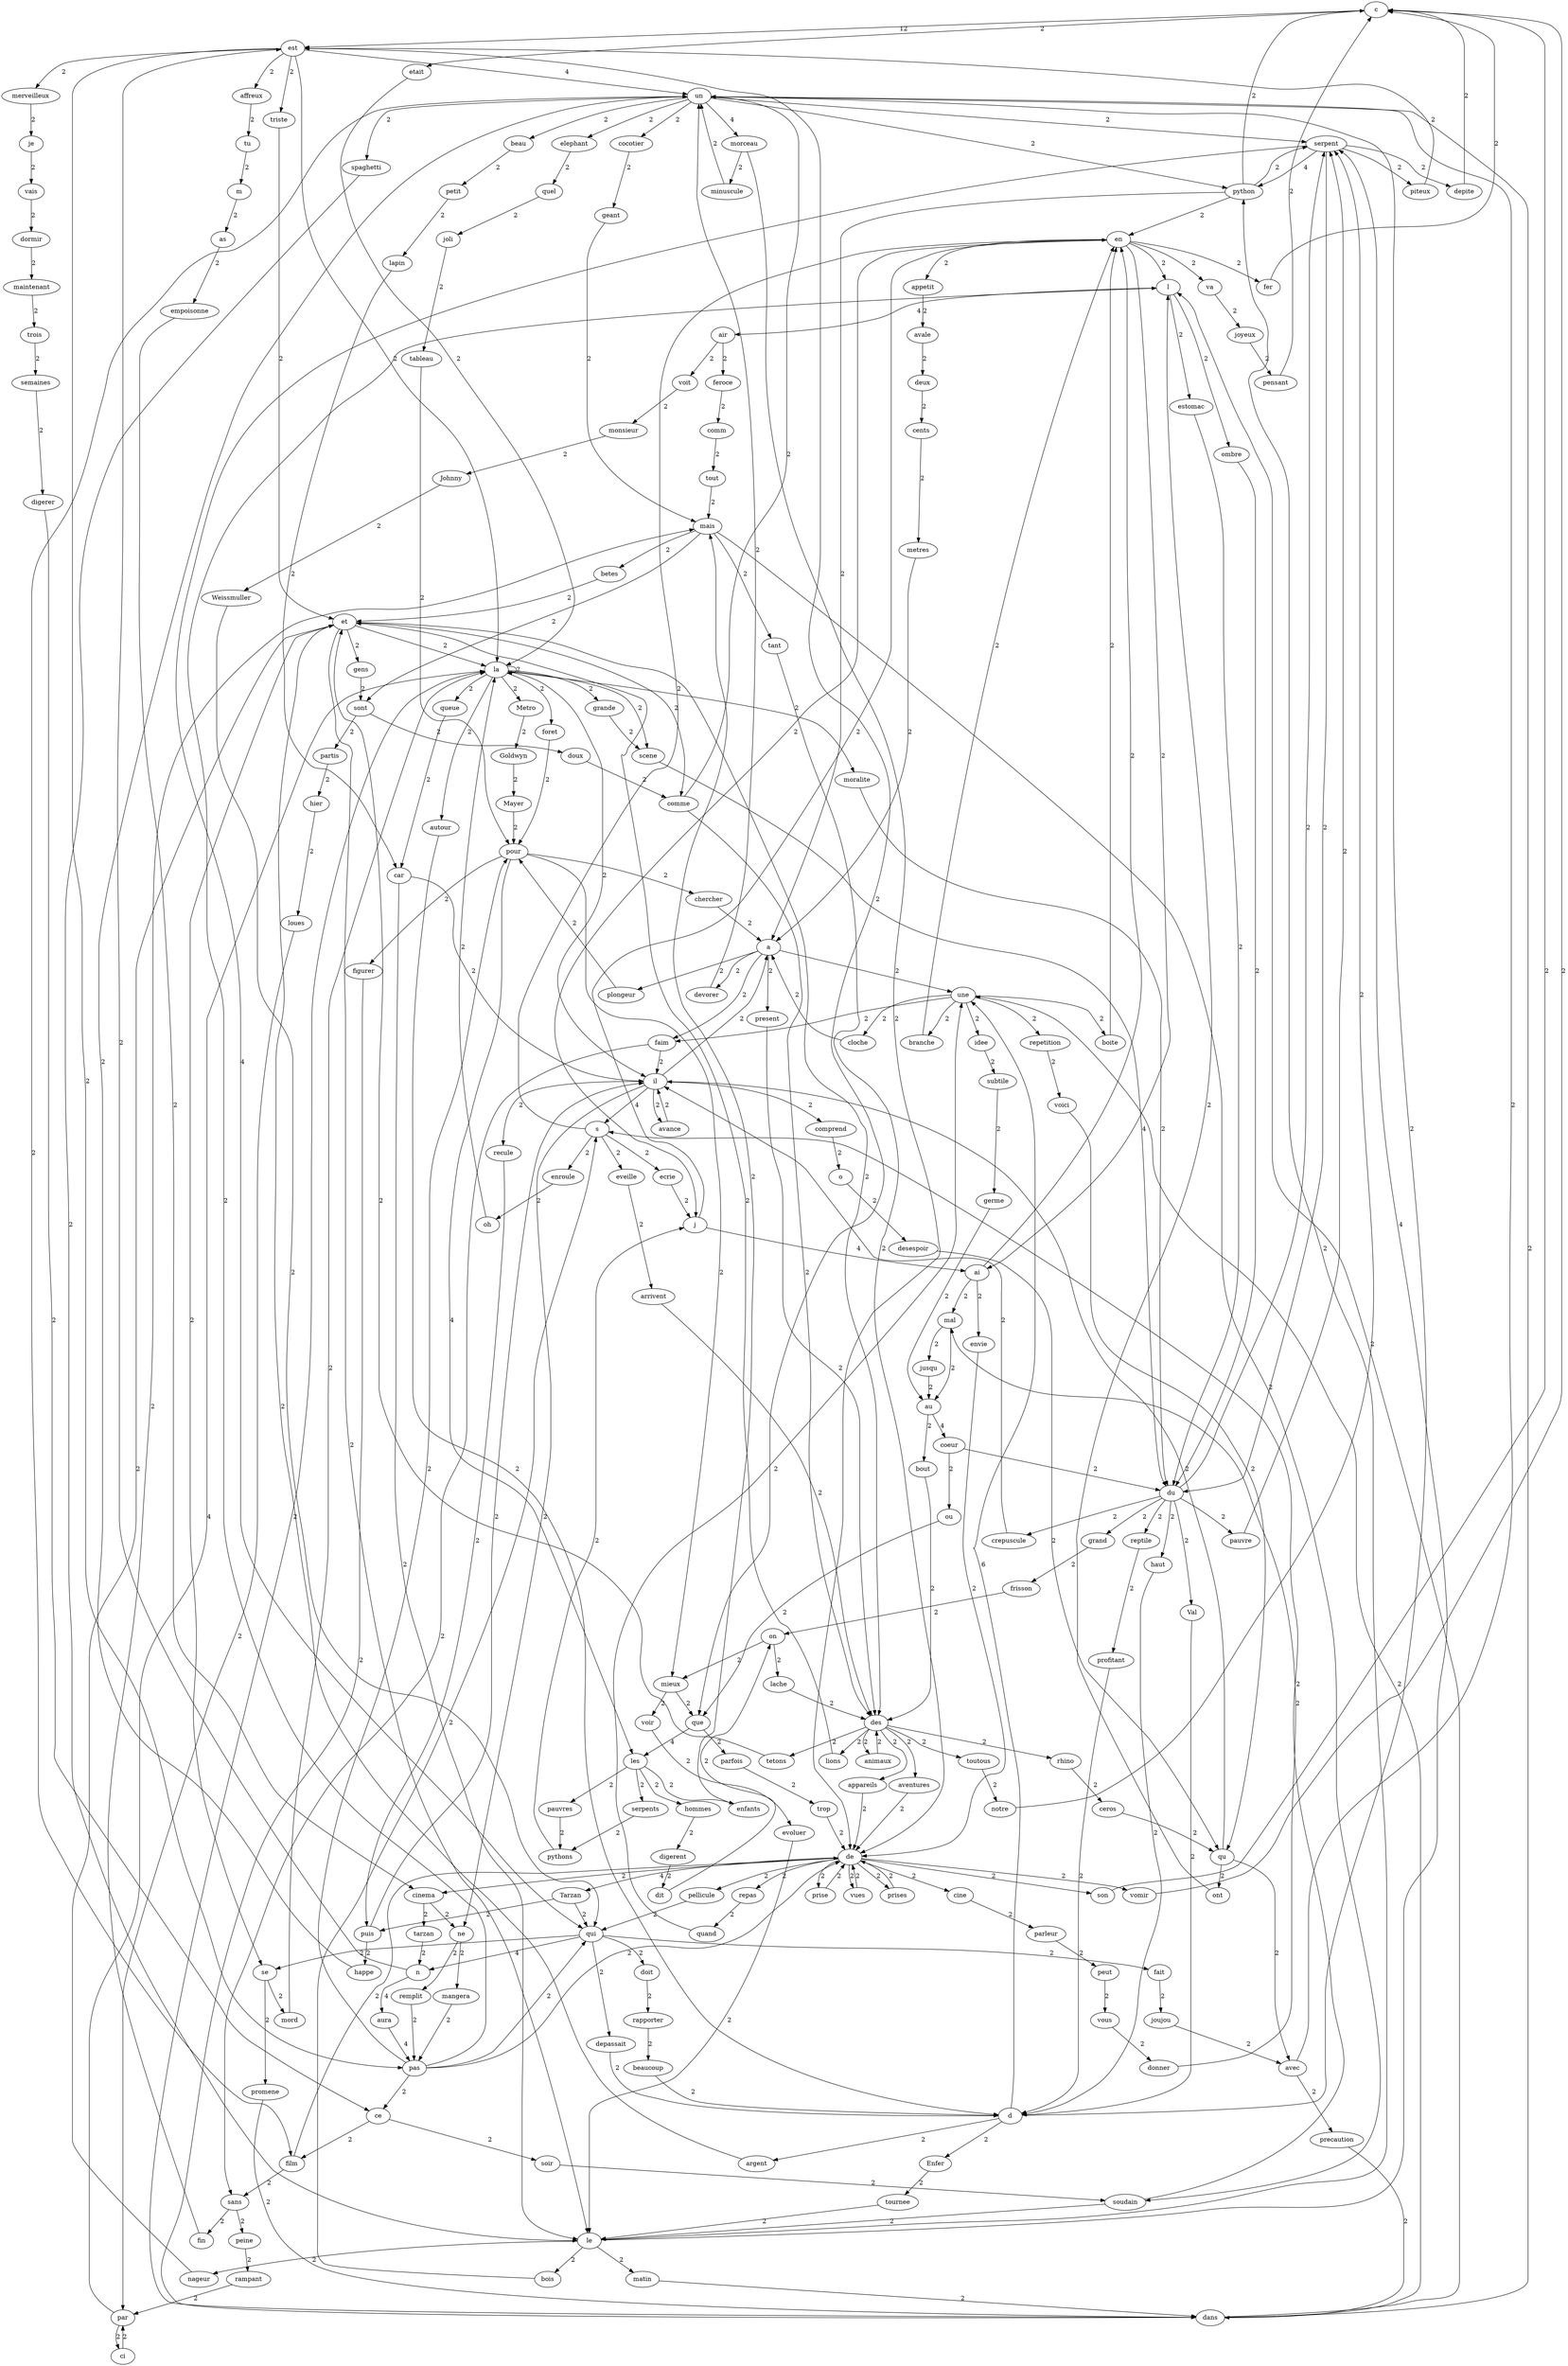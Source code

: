 digraph  {
c -> est [label=12]
c -> etait [label=2]
est -> un [label=4]
est -> triste [label=2]
est -> la [label=2]
est -> merveilleux [label=2]
est -> affreux [label=2]
est -> pas [label=2]
est -> que [label=2]
un -> serpent [label=2]
un -> python [label=2]
un -> beau [label=2]
un -> film [label=2]
un -> elephant [label=2]
un -> morceau [label=4]
un -> spaghetti [label=2]
un -> cocotier [label=2]
serpent -> python [label=4]
serpent -> qui [label=4]
serpent -> piteux [label=2]
serpent -> du [label=2]
serpent -> depite [label=2]
python -> c [label=2]
python -> serpent [label=2]
python -> a [label=2]
python -> en [label=2]
qui -> se [label=2]
qui -> doit [label=2]
qui -> fait [label=2]
qui -> n [label=4]
qui -> depassait [label=2]
se -> promene [label=2]
se -> mord [label=2]
promene -> dans [label=2]
dans -> la [label=2]
dans -> un [label=2]
dans -> l [label=2]
dans -> une [label=2]
la -> foret [label=2]
la -> Metro [label=2]
la -> queue [label=2]
la -> scene [label=2]
la -> grande [label=2]
la -> il [label=2]
la -> la [label=2]
la -> autour [label=2]
la -> moralite [label=2]
foret -> pour [label=2]
pour -> chercher [label=2]
pour -> figurer [label=2]
pour -> les [label=4]
pour -> mieux [label=2]
chercher -> a [label=2]
a -> devorer [label=2]
a -> faim [label=2]
a -> une [label=2]
a -> plongeur [label=2]
a -> present [label=2]
devorer -> un [label=2]
beau -> petit [label=2]
petit -> lapin [label=2]
lapin -> car [label=2]
car -> le [label=2]
car -> il [label=2]
le -> serpent [label=4]
le -> bois [label=2]
le -> matin [label=2]
le -> nageur [label=2]
le -> python [label=2]
faim -> il [label=2]
faim -> sans [label=2]
il -> a [label=2]
il -> comprend [label=2]
il -> ne [label=2]
il -> avance [label=2]
il -> recule [label=2]
il -> s [label=4]
une -> faim [label=2]
une -> branche [label=2]
une -> idee [label=2]
une -> repetition [label=2]
une -> boite [label=2]
une -> cloche [label=2]
sans -> fin [label=2]
sans -> peine [label=2]
fin -> mais [label=2]
mais -> betes [label=2]
mais -> sont [label=2]
mais -> tant [label=2]
mais -> soudain [label=2]
betes -> et [label=2]
et -> gens [label=2]
et -> le [label=2]
et -> se [label=2]
et -> des [label=2]
et -> comme [label=2]
et -> la [label=2]
gens -> sont [label=2]
sont -> partis [label=2]
sont -> doux [label=2]
partis -> hier [label=2]
hier -> loues [label=2]
loues -> par [label=2]
par -> la [label=4]
par -> ci [label=2]
Metro -> Goldwyn [label=2]
Goldwyn -> Mayer [label=2]
Mayer -> pour [label=2]
figurer -> dans [label=2]
film -> de [label=2]
film -> sans [label=2]
de -> Tarzan [label=4]
de -> prises [label=2]
de -> vues [label=2]
de -> prise [label=2]
de -> son [label=2]
de -> cinema [label=2]
de -> repas [label=2]
de -> pellicule [label=2]
de -> vomir [label=2]
de -> cine [label=2]
Tarzan -> qui [label=2]
Tarzan -> puis [label=2]
doit -> rapporter [label=2]
rapporter -> beaucoup [label=2]
beaucoup -> d [label=2]
d -> argent [label=2]
d -> une [label=6]
d -> Enfer [label=2]
d -> un [label=2]
argent -> et [label=2]
piteux -> est [label=2]
triste -> et [label=2]
mord -> la [label=2]
queue -> car [label=2]
comprend -> o [label=2]
o -> desespoir [label=2]
desespoir -> qu [label=2]
qu -> il [label=2]
qu -> ont [label=2]
qu -> avec [label=2]
ne -> mangera [label=2]
ne -> remplit [label=2]
mangera -> pas [label=2]
pas -> ce [label=2]
pas -> l [label=2]
pas -> qui [label=2]
pas -> de [label=2]
pas -> pour [label=2]
ce -> soir [label=2]
ce -> film [label=2]
soir -> soudain [label=2]
soudain -> le [label=2]
soudain -> s [label=2]
bois -> s [label=2]
s -> eveille [label=2]
s -> en [label=2]
s -> enroule [label=2]
s -> ecrie [label=2]
eveille -> arrivent [label=2]
arrivent -> des [label=2]
des -> appareils [label=2]
des -> animaux [label=2]
des -> lions [label=2]
des -> rhino [label=2]
des -> toutous [label=2]
des -> aventures [label=2]
des -> tetons [label=2]
appareils -> de [label=2]
prises -> de [label=2]
vues -> de [label=2]
prise -> de [label=2]
son -> c [label=2]
scene -> du [label=4]
du -> grand [label=2]
du -> haut [label=2]
du -> pauvre [label=2]
du -> reptile [label=2]
du -> crepuscule [label=2]
du -> Val [label=2]
du -> serpent [label=2]
grand -> frisson [label=2]
frisson -> on [label=2]
on -> lache [label=2]
on -> mieux [label=2]
lache -> des [label=2]
animaux -> des [label=2]
lions -> et [label=2]
rhino -> ceros [label=2]
ceros -> qu [label=2]
ont -> l [label=2]
l -> air [label=4]
l -> estomac [label=2]
l -> ombre [label=2]
air -> feroce [label=2]
air -> voit [label=2]
feroce -> comm [label=2]
comm -> tout [label=2]
tout -> mais [label=2]
doux -> comme [label=2]
comme -> des [label=2]
comme -> un [label=2]
toutous -> notre [label=2]
notre -> serpent [label=2]
haut -> d [label=2]
branche -> en [label=2]
en -> l [label=2]
en -> fer [label=2]
en -> appetit [label=2]
en -> va [label=2]
en -> j [label=2]
en -> ai [label=2]
voit -> monsieur [label=2]
monsieur -> Johnny [label=2]
Johnny -> Weissmuller [label=2]
Weissmuller -> qui [label=2]
fait -> joujou [label=2]
joujou -> avec [label=2]
avec -> un [label=2]
avec -> precaution [label=2]
elephant -> quel [label=2]
quel -> joli [label=2]
joli -> tableau [label=2]
tableau -> pour [label=2]
les -> enfants [label=2]
les -> pauvres [label=2]
les -> hommes [label=2]
les -> serpents [label=2]
enfants -> mais [label=2]
tant -> de [label=2]
cinema -> ne [label=2]
cinema -> tarzan [label=2]
remplit -> pas [label=2]
estomac -> du [label=2]
pauvre -> serpent [label=2]
n -> aura [label=4]
n -> est [label=2]
aura -> pas [label=4]
repas -> quand [label=2]
quand -> une [label=2]
idee -> subtile [label=2]
subtile -> germe [label=2]
germe -> au [label=2]
au -> coeur [label=4]
au -> bout [label=2]
coeur -> du [label=2]
coeur -> ou [label=2]
reptile -> profitant [label=2]
profitant -> d [label=2]
repetition -> voici [label=2]
voici -> qu [label=2]
precaution -> dans [label=2]
ombre -> du [label=2]
crepuscule -> il [label=2]
avance -> il [label=2]
recule -> puis [label=2]
puis -> happe [label=2]
puis -> il [label=2]
happe -> un [label=2]
morceau -> minuscule [label=2]
morceau -> de [label=2]
minuscule -> un [label=2]
pellicule -> qui [label=2]
depassait -> d [label=2]
boite -> en [label=2]
fer -> c [label=2]
etait -> la [label=2]
grande -> scene [label=2]
Val -> d [label=2]
Enfer -> tournee [label=2]
tournee -> le [label=2]
matin -> dans [label=2]
cloche -> a [label=2]
plongeur -> pour [label=2]
mieux -> voir [label=2]
mieux -> que [label=2]
voir -> evoluer [label=2]
evoluer -> le [label=2]
nageur -> et [label=2]
spaghetti -> le [label=2]
appetit -> avale [label=2]
avale -> deux [label=2]
deux -> cents [label=2]
cents -> metres [label=2]
metres -> a [label=2]
present -> des [label=2]
aventures -> de [label=2]
va -> joyeux [label=2]
joyeux -> pensant [label=2]
pensant -> c [label=2]
merveilleux -> je [label=2]
je -> vais [label=2]
vais -> dormir [label=2]
dormir -> maintenant [label=2]
maintenant -> trois [label=2]
trois -> semaines [label=2]
semaines -> digerer [label=2]
digerer -> ce [label=2]
peine -> rampant [label=2]
rampant -> par [label=2]
ci -> par [label=2]
enroule -> oh [label=2]
oh -> la [label=2]
autour -> d [label=2]
cocotier -> geant [label=2]
geant -> mais [label=2]
ecrie -> j [label=2]
j -> ai [label=4]
j -> en [label=2]
ai -> en [label=2]
ai -> envie [label=2]
ai -> mal [label=2]
envie -> de [label=2]
vomir -> c [label=2]
affreux -> tu [label=2]
tu -> m [label=2]
m -> as [label=2]
as -> empoisonne [label=2]
empoisonne -> cinema [label=2]
tarzan -> n [label=2]
pauvres -> pythons [label=2]
pythons -> j [label=2]
mal -> jusqu [label=2]
mal -> au [label=2]
jusqu -> au [label=2]
bout -> des [label=2]
tetons -> et [label=2]
moralite -> du [label=2]
depite -> c [label=2]
que -> parfois [label=2]
que -> les [label=4]
parfois -> trop [label=2]
trop -> de [label=2]
cine -> parleur [label=2]
parleur -> peut [label=2]
peut -> vous [label=2]
vous -> donner [label=2]
donner -> mal [label=2]
ou -> que [label=2]
hommes -> digerent [label=2]
digerent -> dit [label=2]
dit -> on [label=2]
serpents -> pythons [label=2]
}